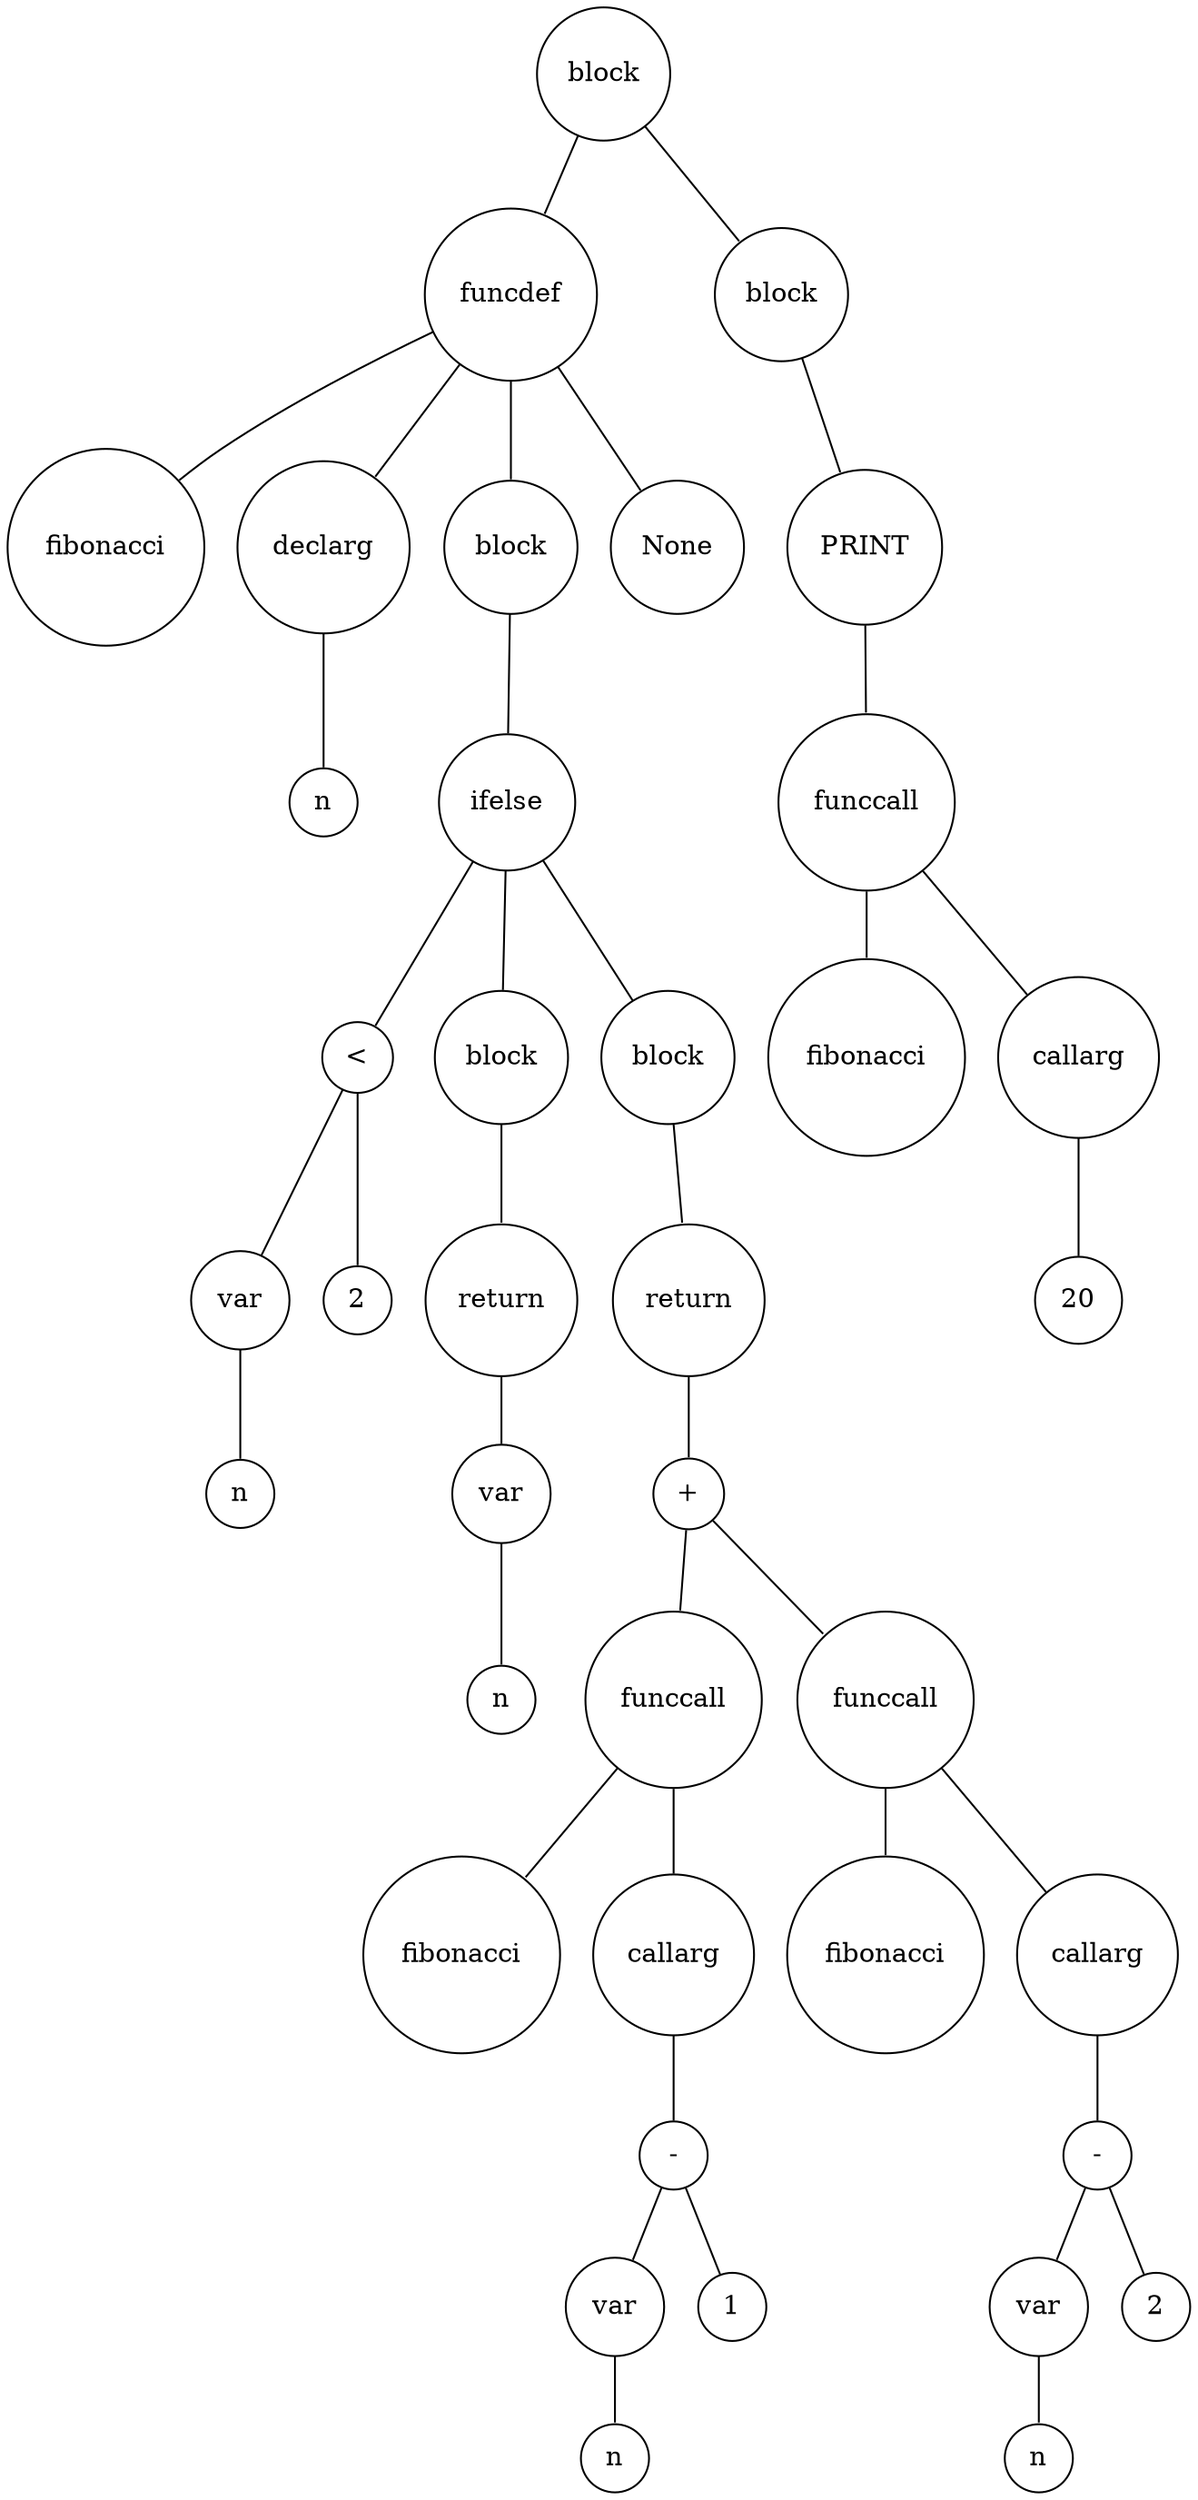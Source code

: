 digraph {
	node [shape=circle]
	"a2e53111-a738-43a5-b06e-e4931f7fe808" [label=block]
	"f04333f8-b942-422a-8bc7-ed48eceff1a0" [label=funcdef]
	"07016c67-40bc-4b1d-b363-8b90b54cb92a" [label=fibonacci]
	"f04333f8-b942-422a-8bc7-ed48eceff1a0" -> "07016c67-40bc-4b1d-b363-8b90b54cb92a" [arrowsize=0]
	"1e43bc8c-b701-40e6-a953-818d58d1609a" [label=declarg]
	"5d52eb8e-5758-4f8f-8953-124fb472bc50" [label=n]
	"1e43bc8c-b701-40e6-a953-818d58d1609a" -> "5d52eb8e-5758-4f8f-8953-124fb472bc50" [arrowsize=0]
	"f04333f8-b942-422a-8bc7-ed48eceff1a0" -> "1e43bc8c-b701-40e6-a953-818d58d1609a" [arrowsize=0]
	"100419b0-ebb5-47c2-8036-04f55548f2f3" [label=block]
	"dfeea019-c5b2-4904-a124-83eb8361fc52" [label=ifelse]
	"24072dd7-12b5-4dfc-83bd-f94ab0230c74" [label="<"]
	"cbf0c998-fb79-4408-88fc-e052b6f953b6" [label=var]
	"00579634-f445-4727-85d9-3195942fb194" [label=n]
	"cbf0c998-fb79-4408-88fc-e052b6f953b6" -> "00579634-f445-4727-85d9-3195942fb194" [arrowsize=0]
	"24072dd7-12b5-4dfc-83bd-f94ab0230c74" -> "cbf0c998-fb79-4408-88fc-e052b6f953b6" [arrowsize=0]
	"22da4992-0508-4da1-bbc8-030eebe8564b" [label=2]
	"24072dd7-12b5-4dfc-83bd-f94ab0230c74" -> "22da4992-0508-4da1-bbc8-030eebe8564b" [arrowsize=0]
	"dfeea019-c5b2-4904-a124-83eb8361fc52" -> "24072dd7-12b5-4dfc-83bd-f94ab0230c74" [arrowsize=0]
	"c79b0cbc-0363-40a9-bf0a-54bdd53637ba" [label=block]
	"5601692e-c84b-4018-a429-bf48b8ae0d37" [label=return]
	"84c033dc-b310-4b09-b169-5e7c81304acd" [label=var]
	"023ff7b0-4717-41e9-b3d0-f9a721a10b54" [label=n]
	"84c033dc-b310-4b09-b169-5e7c81304acd" -> "023ff7b0-4717-41e9-b3d0-f9a721a10b54" [arrowsize=0]
	"5601692e-c84b-4018-a429-bf48b8ae0d37" -> "84c033dc-b310-4b09-b169-5e7c81304acd" [arrowsize=0]
	"c79b0cbc-0363-40a9-bf0a-54bdd53637ba" -> "5601692e-c84b-4018-a429-bf48b8ae0d37" [arrowsize=0]
	"dfeea019-c5b2-4904-a124-83eb8361fc52" -> "c79b0cbc-0363-40a9-bf0a-54bdd53637ba" [arrowsize=0]
	"cef74199-e90c-401e-aee8-4ee9080bcbe2" [label=block]
	"a61d60a1-5e2d-4a6e-a42a-1b65e3a029c6" [label=return]
	"0e368d1b-e241-4fa2-9095-1a8cc3dceb3d" [label="+"]
	"a6337e51-7370-44ff-8653-5102d34b8e24" [label=funccall]
	"64f2d6b8-1ea9-4fb7-877e-862e0f4d8a92" [label=fibonacci]
	"a6337e51-7370-44ff-8653-5102d34b8e24" -> "64f2d6b8-1ea9-4fb7-877e-862e0f4d8a92" [arrowsize=0]
	"d13855e5-2408-41e1-ade7-c8d07a53bbc4" [label=callarg]
	"bc3bb535-ed01-41a3-ab0f-775ca2539109" [label="-"]
	"0647fb5e-8d35-4621-81a0-d5aa970d55e8" [label=var]
	"b6e506d2-4deb-403f-bba8-c0cd5714b357" [label=n]
	"0647fb5e-8d35-4621-81a0-d5aa970d55e8" -> "b6e506d2-4deb-403f-bba8-c0cd5714b357" [arrowsize=0]
	"bc3bb535-ed01-41a3-ab0f-775ca2539109" -> "0647fb5e-8d35-4621-81a0-d5aa970d55e8" [arrowsize=0]
	"cb40e4a2-c777-4b6e-b600-5b6f8aed8d0a" [label=1]
	"bc3bb535-ed01-41a3-ab0f-775ca2539109" -> "cb40e4a2-c777-4b6e-b600-5b6f8aed8d0a" [arrowsize=0]
	"d13855e5-2408-41e1-ade7-c8d07a53bbc4" -> "bc3bb535-ed01-41a3-ab0f-775ca2539109" [arrowsize=0]
	"a6337e51-7370-44ff-8653-5102d34b8e24" -> "d13855e5-2408-41e1-ade7-c8d07a53bbc4" [arrowsize=0]
	"0e368d1b-e241-4fa2-9095-1a8cc3dceb3d" -> "a6337e51-7370-44ff-8653-5102d34b8e24" [arrowsize=0]
	"b556528f-910c-4fb7-a5f3-ee74f4734e4e" [label=funccall]
	"ed12a146-0cfe-40c7-99f3-c63c5734984c" [label=fibonacci]
	"b556528f-910c-4fb7-a5f3-ee74f4734e4e" -> "ed12a146-0cfe-40c7-99f3-c63c5734984c" [arrowsize=0]
	"7af596d9-1ddd-4522-934a-6206e040c7ba" [label=callarg]
	"96055bfe-ea18-4464-b9a9-13d526e58300" [label="-"]
	"dd22af8e-ac12-434d-8f2b-451161990546" [label=var]
	"95089930-ee41-4968-ae9e-870a2dd3254f" [label=n]
	"dd22af8e-ac12-434d-8f2b-451161990546" -> "95089930-ee41-4968-ae9e-870a2dd3254f" [arrowsize=0]
	"96055bfe-ea18-4464-b9a9-13d526e58300" -> "dd22af8e-ac12-434d-8f2b-451161990546" [arrowsize=0]
	"a91170b9-4d43-4c68-bd68-7a6eabacca3f" [label=2]
	"96055bfe-ea18-4464-b9a9-13d526e58300" -> "a91170b9-4d43-4c68-bd68-7a6eabacca3f" [arrowsize=0]
	"7af596d9-1ddd-4522-934a-6206e040c7ba" -> "96055bfe-ea18-4464-b9a9-13d526e58300" [arrowsize=0]
	"b556528f-910c-4fb7-a5f3-ee74f4734e4e" -> "7af596d9-1ddd-4522-934a-6206e040c7ba" [arrowsize=0]
	"0e368d1b-e241-4fa2-9095-1a8cc3dceb3d" -> "b556528f-910c-4fb7-a5f3-ee74f4734e4e" [arrowsize=0]
	"a61d60a1-5e2d-4a6e-a42a-1b65e3a029c6" -> "0e368d1b-e241-4fa2-9095-1a8cc3dceb3d" [arrowsize=0]
	"cef74199-e90c-401e-aee8-4ee9080bcbe2" -> "a61d60a1-5e2d-4a6e-a42a-1b65e3a029c6" [arrowsize=0]
	"dfeea019-c5b2-4904-a124-83eb8361fc52" -> "cef74199-e90c-401e-aee8-4ee9080bcbe2" [arrowsize=0]
	"100419b0-ebb5-47c2-8036-04f55548f2f3" -> "dfeea019-c5b2-4904-a124-83eb8361fc52" [arrowsize=0]
	"f04333f8-b942-422a-8bc7-ed48eceff1a0" -> "100419b0-ebb5-47c2-8036-04f55548f2f3" [arrowsize=0]
	"2eb8a830-b442-499b-9ff8-335111c68d69" [label=None]
	"f04333f8-b942-422a-8bc7-ed48eceff1a0" -> "2eb8a830-b442-499b-9ff8-335111c68d69" [arrowsize=0]
	"a2e53111-a738-43a5-b06e-e4931f7fe808" -> "f04333f8-b942-422a-8bc7-ed48eceff1a0" [arrowsize=0]
	"946e01a5-51e7-4bc6-90f7-ec047401f598" [label=block]
	"9a935a44-e4cd-49b8-ad55-cbb86ad417a9" [label=PRINT]
	"3e20ef3f-fe87-4133-b458-ab48dea78367" [label=funccall]
	"a6ea55aa-19c1-44f9-8e82-f8f22a924d00" [label=fibonacci]
	"3e20ef3f-fe87-4133-b458-ab48dea78367" -> "a6ea55aa-19c1-44f9-8e82-f8f22a924d00" [arrowsize=0]
	"2d1ee029-cba1-4cd0-8c69-c97765201111" [label=callarg]
	"9eb6c112-4b96-4f8d-9c05-a9a167af1eea" [label=20]
	"2d1ee029-cba1-4cd0-8c69-c97765201111" -> "9eb6c112-4b96-4f8d-9c05-a9a167af1eea" [arrowsize=0]
	"3e20ef3f-fe87-4133-b458-ab48dea78367" -> "2d1ee029-cba1-4cd0-8c69-c97765201111" [arrowsize=0]
	"9a935a44-e4cd-49b8-ad55-cbb86ad417a9" -> "3e20ef3f-fe87-4133-b458-ab48dea78367" [arrowsize=0]
	"946e01a5-51e7-4bc6-90f7-ec047401f598" -> "9a935a44-e4cd-49b8-ad55-cbb86ad417a9" [arrowsize=0]
	"a2e53111-a738-43a5-b06e-e4931f7fe808" -> "946e01a5-51e7-4bc6-90f7-ec047401f598" [arrowsize=0]
}
